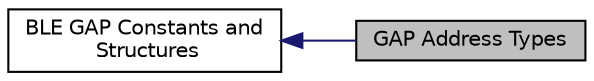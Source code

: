 digraph "GAP Address Types"
{
  edge [fontname="Helvetica",fontsize="10",labelfontname="Helvetica",labelfontsize="10"];
  node [fontname="Helvetica",fontsize="10",shape=record];
  rankdir=LR;
  Node1 [label="BLE GAP Constants and\l Structures",height=0.2,width=0.4,color="black", fillcolor="white", style="filled",URL="$group___b_l_e___g_a_p___d_e_f_i_n_e_s.html"];
  Node0 [label="GAP Address Types",height=0.2,width=0.4,color="black", fillcolor="grey75", style="filled" fontcolor="black"];
  Node1->Node0 [shape=plaintext, color="midnightblue", dir="back", style="solid"];
}
